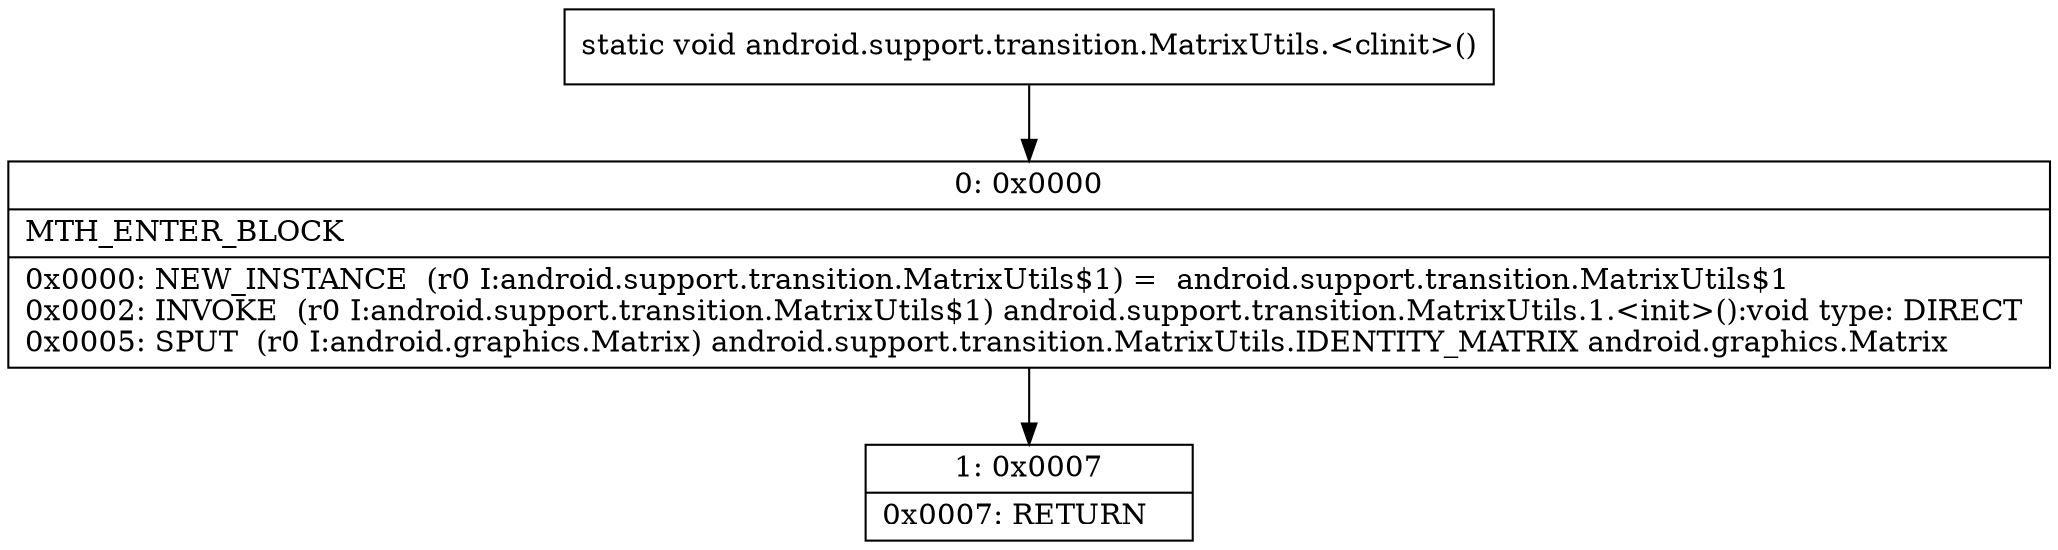 digraph "CFG forandroid.support.transition.MatrixUtils.\<clinit\>()V" {
Node_0 [shape=record,label="{0\:\ 0x0000|MTH_ENTER_BLOCK\l|0x0000: NEW_INSTANCE  (r0 I:android.support.transition.MatrixUtils$1) =  android.support.transition.MatrixUtils$1 \l0x0002: INVOKE  (r0 I:android.support.transition.MatrixUtils$1) android.support.transition.MatrixUtils.1.\<init\>():void type: DIRECT \l0x0005: SPUT  (r0 I:android.graphics.Matrix) android.support.transition.MatrixUtils.IDENTITY_MATRIX android.graphics.Matrix \l}"];
Node_1 [shape=record,label="{1\:\ 0x0007|0x0007: RETURN   \l}"];
MethodNode[shape=record,label="{static void android.support.transition.MatrixUtils.\<clinit\>() }"];
MethodNode -> Node_0;
Node_0 -> Node_1;
}

